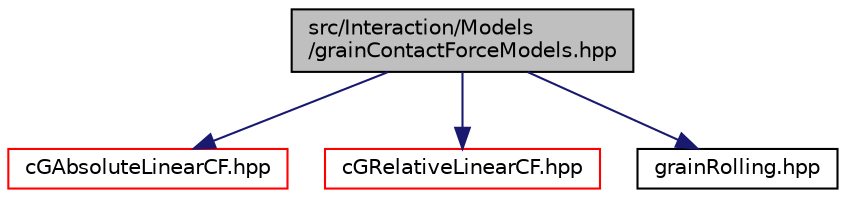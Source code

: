 digraph "src/Interaction/Models/grainContactForceModels.hpp"
{
 // LATEX_PDF_SIZE
  edge [fontname="Helvetica",fontsize="10",labelfontname="Helvetica",labelfontsize="10"];
  node [fontname="Helvetica",fontsize="10",shape=record];
  Node1 [label="src/Interaction/Models\l/grainContactForceModels.hpp",height=0.2,width=0.4,color="black", fillcolor="grey75", style="filled", fontcolor="black",tooltip=" "];
  Node1 -> Node2 [color="midnightblue",fontsize="10",style="solid",fontname="Helvetica"];
  Node2 [label="cGAbsoluteLinearCF.hpp",height=0.2,width=0.4,color="red", fillcolor="white", style="filled",URL="$cGAbsoluteLinearCF_8hpp.html",tooltip=" "];
  Node1 -> Node65 [color="midnightblue",fontsize="10",style="solid",fontname="Helvetica"];
  Node65 [label="cGRelativeLinearCF.hpp",height=0.2,width=0.4,color="red", fillcolor="white", style="filled",URL="$cGRelativeLinearCF_8hpp.html",tooltip=" "];
  Node1 -> Node66 [color="midnightblue",fontsize="10",style="solid",fontname="Helvetica"];
  Node66 [label="grainRolling.hpp",height=0.2,width=0.4,color="black", fillcolor="white", style="filled",URL="$grainRolling_8hpp.html",tooltip=" "];
}
